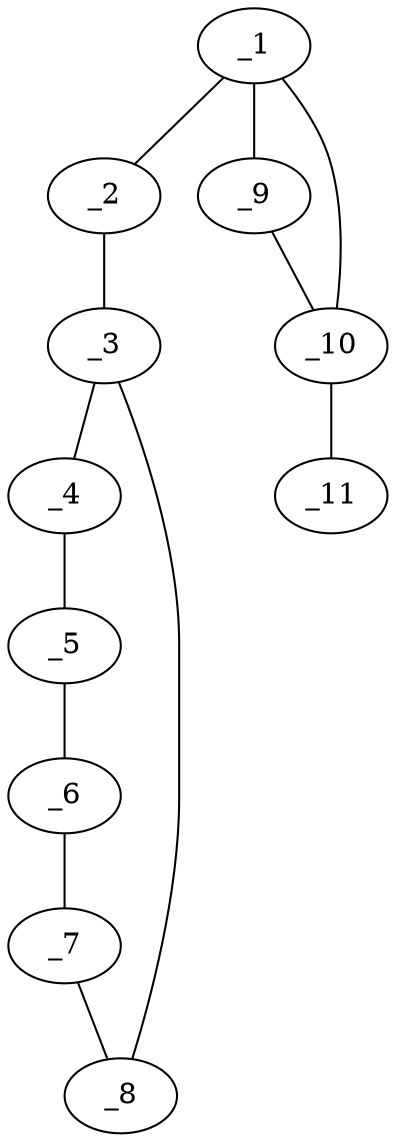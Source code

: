 graph molid625064 {
	_1	 [charge=0,
		chem=1,
		symbol="C  ",
		x="3.7321",
		y="1.317"];
	_2	 [charge=0,
		chem=5,
		symbol="S  ",
		x="2.866",
		y="0.817"];
	_1 -- _2	 [valence=1];
	_9	 [charge=0,
		chem=1,
		symbol="C  ",
		x="4.2321",
		y="2.183"];
	_1 -- _9	 [valence=1];
	_10	 [charge=0,
		chem=1,
		symbol="C  ",
		x="4.7321",
		y="1.317"];
	_1 -- _10	 [valence=1];
	_3	 [charge=0,
		chem=1,
		symbol="C  ",
		x="2.866",
		y="-0.183"];
	_2 -- _3	 [valence=1];
	_4	 [charge=0,
		chem=1,
		symbol="C  ",
		x=2,
		y="-0.683"];
	_3 -- _4	 [valence=1];
	_8	 [charge=0,
		chem=1,
		symbol="C  ",
		x="3.7321",
		y="-0.683"];
	_3 -- _8	 [valence=2];
	_5	 [charge=0,
		chem=1,
		symbol="C  ",
		x=2,
		y="-1.683"];
	_4 -- _5	 [valence=2];
	_6	 [charge=0,
		chem=1,
		symbol="C  ",
		x="2.866",
		y="-2.183"];
	_5 -- _6	 [valence=1];
	_7	 [charge=0,
		chem=1,
		symbol="C  ",
		x="3.7321",
		y="-1.683"];
	_6 -- _7	 [valence=2];
	_7 -- _8	 [valence=1];
	_9 -- _10	 [valence=1];
	_11	 [charge=0,
		chem=2,
		symbol="O  ",
		x="5.5981",
		y="0.817"];
	_10 -- _11	 [valence=1];
}
